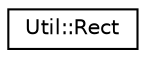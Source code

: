 digraph "Graphical Class Hierarchy"
{
 // LATEX_PDF_SIZE
  edge [fontname="Helvetica",fontsize="10",labelfontname="Helvetica",labelfontsize="10"];
  node [fontname="Helvetica",fontsize="10",shape=record];
  rankdir="LR";
  Node0 [label="Util::Rect",height=0.2,width=0.4,color="black", fillcolor="white", style="filled",URL="$classUtil_1_1Rect.html",tooltip=" "];
}
